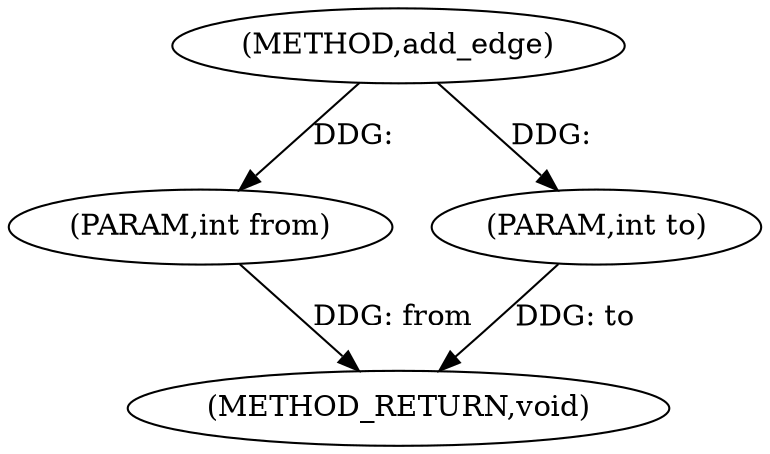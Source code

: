 digraph "add_edge" {  
"1005548" [label = "(METHOD,add_edge)" ]
"1005554" [label = "(METHOD_RETURN,void)" ]
"1005549" [label = "(PARAM,int from)" ]
"1005550" [label = "(PARAM,int to)" ]
  "1005549" -> "1005554"  [ label = "DDG: from"] 
  "1005550" -> "1005554"  [ label = "DDG: to"] 
  "1005548" -> "1005549"  [ label = "DDG: "] 
  "1005548" -> "1005550"  [ label = "DDG: "] 
}
